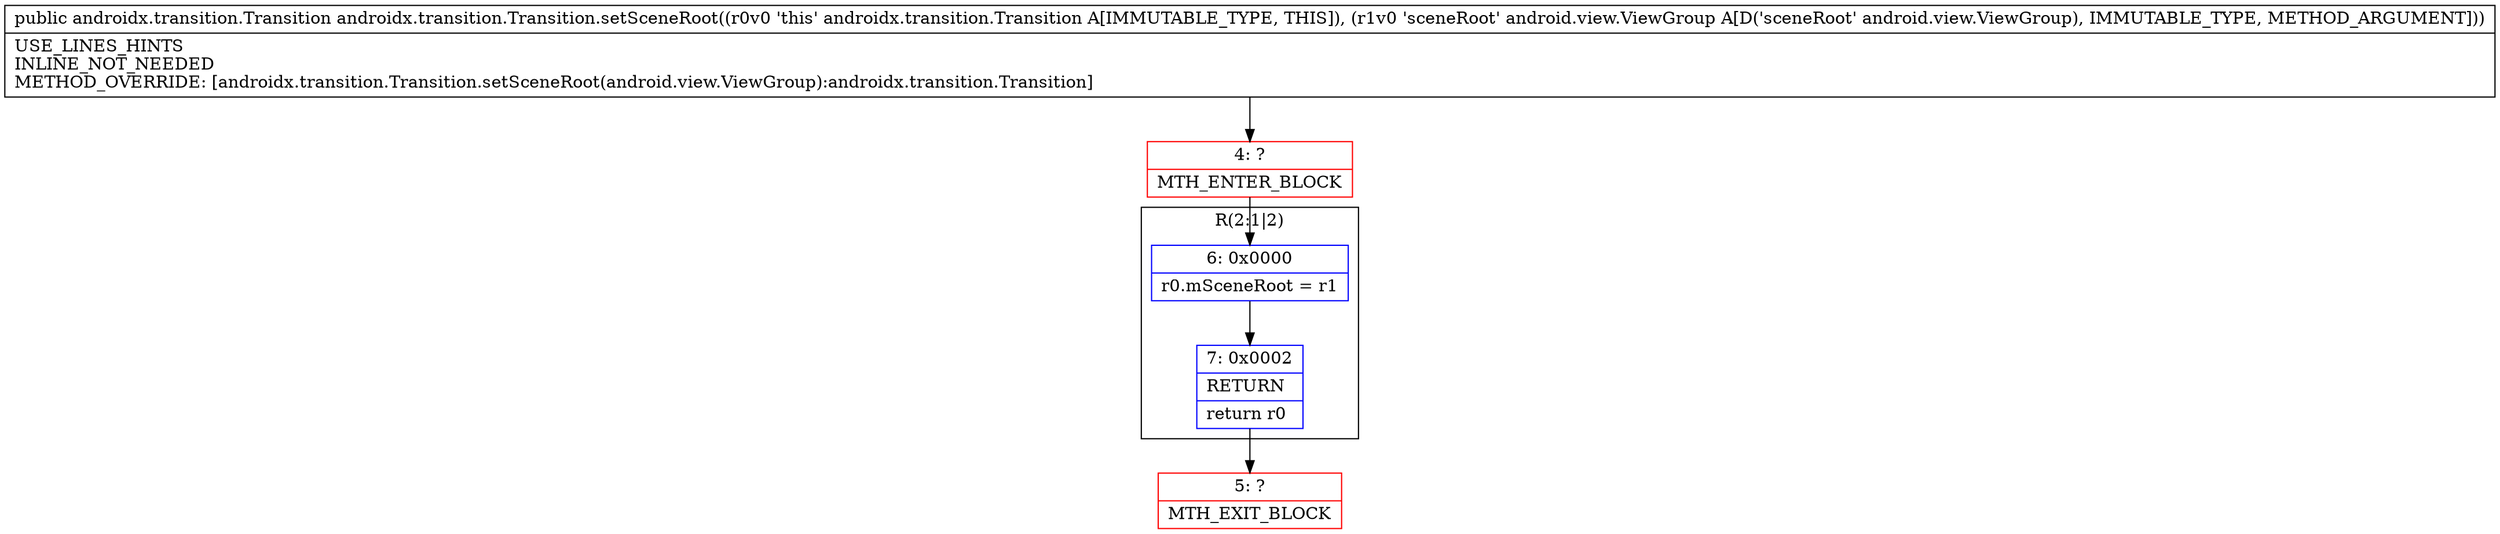 digraph "CFG forandroidx.transition.Transition.setSceneRoot(Landroid\/view\/ViewGroup;)Landroidx\/transition\/Transition;" {
subgraph cluster_Region_1376651237 {
label = "R(2:1|2)";
node [shape=record,color=blue];
Node_6 [shape=record,label="{6\:\ 0x0000|r0.mSceneRoot = r1\l}"];
Node_7 [shape=record,label="{7\:\ 0x0002|RETURN\l|return r0\l}"];
}
Node_4 [shape=record,color=red,label="{4\:\ ?|MTH_ENTER_BLOCK\l}"];
Node_5 [shape=record,color=red,label="{5\:\ ?|MTH_EXIT_BLOCK\l}"];
MethodNode[shape=record,label="{public androidx.transition.Transition androidx.transition.Transition.setSceneRoot((r0v0 'this' androidx.transition.Transition A[IMMUTABLE_TYPE, THIS]), (r1v0 'sceneRoot' android.view.ViewGroup A[D('sceneRoot' android.view.ViewGroup), IMMUTABLE_TYPE, METHOD_ARGUMENT]))  | USE_LINES_HINTS\lINLINE_NOT_NEEDED\lMETHOD_OVERRIDE: [androidx.transition.Transition.setSceneRoot(android.view.ViewGroup):androidx.transition.Transition]\l}"];
MethodNode -> Node_4;Node_6 -> Node_7;
Node_7 -> Node_5;
Node_4 -> Node_6;
}

